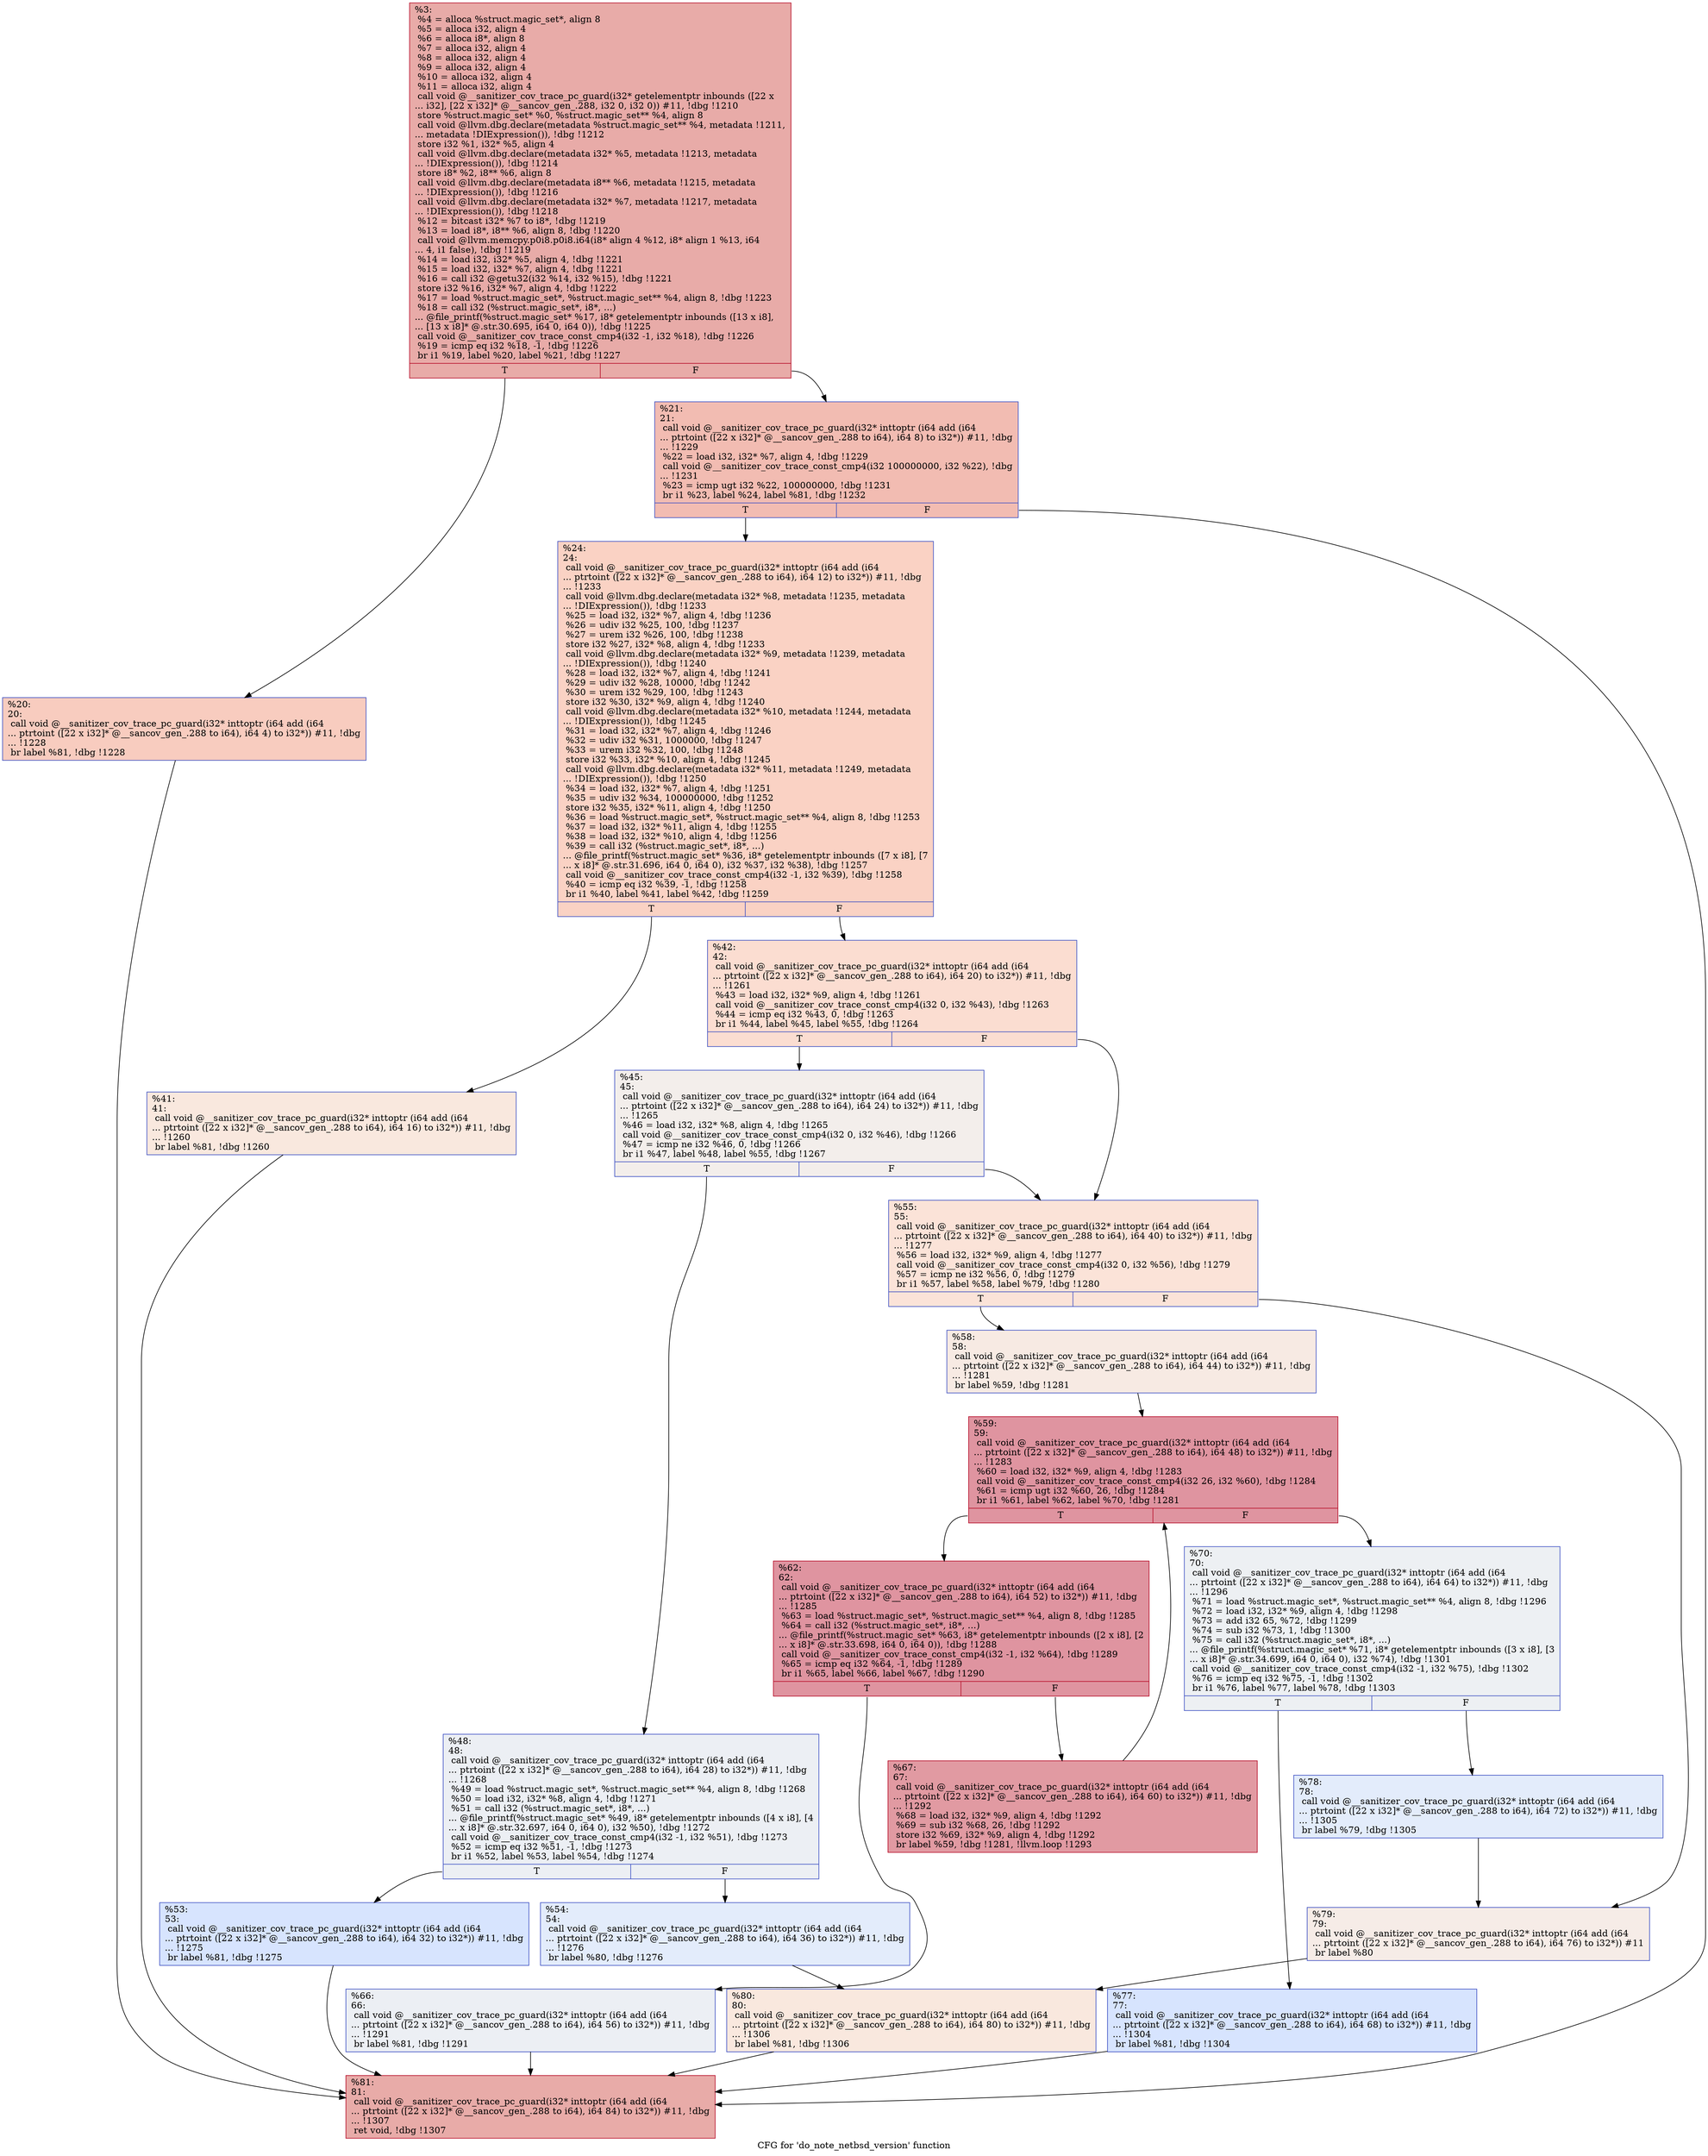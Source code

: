 digraph "CFG for 'do_note_netbsd_version' function" {
	label="CFG for 'do_note_netbsd_version' function";

	Node0x559c5cf26ee0 [shape=record,color="#b70d28ff", style=filled, fillcolor="#cc403a70",label="{%3:\l  %4 = alloca %struct.magic_set*, align 8\l  %5 = alloca i32, align 4\l  %6 = alloca i8*, align 8\l  %7 = alloca i32, align 4\l  %8 = alloca i32, align 4\l  %9 = alloca i32, align 4\l  %10 = alloca i32, align 4\l  %11 = alloca i32, align 4\l  call void @__sanitizer_cov_trace_pc_guard(i32* getelementptr inbounds ([22 x\l... i32], [22 x i32]* @__sancov_gen_.288, i32 0, i32 0)) #11, !dbg !1210\l  store %struct.magic_set* %0, %struct.magic_set** %4, align 8\l  call void @llvm.dbg.declare(metadata %struct.magic_set** %4, metadata !1211,\l... metadata !DIExpression()), !dbg !1212\l  store i32 %1, i32* %5, align 4\l  call void @llvm.dbg.declare(metadata i32* %5, metadata !1213, metadata\l... !DIExpression()), !dbg !1214\l  store i8* %2, i8** %6, align 8\l  call void @llvm.dbg.declare(metadata i8** %6, metadata !1215, metadata\l... !DIExpression()), !dbg !1216\l  call void @llvm.dbg.declare(metadata i32* %7, metadata !1217, metadata\l... !DIExpression()), !dbg !1218\l  %12 = bitcast i32* %7 to i8*, !dbg !1219\l  %13 = load i8*, i8** %6, align 8, !dbg !1220\l  call void @llvm.memcpy.p0i8.p0i8.i64(i8* align 4 %12, i8* align 1 %13, i64\l... 4, i1 false), !dbg !1219\l  %14 = load i32, i32* %5, align 4, !dbg !1221\l  %15 = load i32, i32* %7, align 4, !dbg !1221\l  %16 = call i32 @getu32(i32 %14, i32 %15), !dbg !1221\l  store i32 %16, i32* %7, align 4, !dbg !1222\l  %17 = load %struct.magic_set*, %struct.magic_set** %4, align 8, !dbg !1223\l  %18 = call i32 (%struct.magic_set*, i8*, ...)\l... @file_printf(%struct.magic_set* %17, i8* getelementptr inbounds ([13 x i8],\l... [13 x i8]* @.str.30.695, i64 0, i64 0)), !dbg !1225\l  call void @__sanitizer_cov_trace_const_cmp4(i32 -1, i32 %18), !dbg !1226\l  %19 = icmp eq i32 %18, -1, !dbg !1226\l  br i1 %19, label %20, label %21, !dbg !1227\l|{<s0>T|<s1>F}}"];
	Node0x559c5cf26ee0:s0 -> Node0x559c5cf27070;
	Node0x559c5cf26ee0:s1 -> Node0x559c5cf270c0;
	Node0x559c5cf27070 [shape=record,color="#3d50c3ff", style=filled, fillcolor="#f08b6e70",label="{%20:\l20:                                               \l  call void @__sanitizer_cov_trace_pc_guard(i32* inttoptr (i64 add (i64\l... ptrtoint ([22 x i32]* @__sancov_gen_.288 to i64), i64 4) to i32*)) #11, !dbg\l... !1228\l  br label %81, !dbg !1228\l}"];
	Node0x559c5cf27070 -> Node0x559c5cf276b0;
	Node0x559c5cf270c0 [shape=record,color="#3d50c3ff", style=filled, fillcolor="#e1675170",label="{%21:\l21:                                               \l  call void @__sanitizer_cov_trace_pc_guard(i32* inttoptr (i64 add (i64\l... ptrtoint ([22 x i32]* @__sancov_gen_.288 to i64), i64 8) to i32*)) #11, !dbg\l... !1229\l  %22 = load i32, i32* %7, align 4, !dbg !1229\l  call void @__sanitizer_cov_trace_const_cmp4(i32 100000000, i32 %22), !dbg\l... !1231\l  %23 = icmp ugt i32 %22, 100000000, !dbg !1231\l  br i1 %23, label %24, label %81, !dbg !1232\l|{<s0>T|<s1>F}}"];
	Node0x559c5cf270c0:s0 -> Node0x559c5cf27110;
	Node0x559c5cf270c0:s1 -> Node0x559c5cf276b0;
	Node0x559c5cf27110 [shape=record,color="#3d50c3ff", style=filled, fillcolor="#f4987a70",label="{%24:\l24:                                               \l  call void @__sanitizer_cov_trace_pc_guard(i32* inttoptr (i64 add (i64\l... ptrtoint ([22 x i32]* @__sancov_gen_.288 to i64), i64 12) to i32*)) #11, !dbg\l... !1233\l  call void @llvm.dbg.declare(metadata i32* %8, metadata !1235, metadata\l... !DIExpression()), !dbg !1233\l  %25 = load i32, i32* %7, align 4, !dbg !1236\l  %26 = udiv i32 %25, 100, !dbg !1237\l  %27 = urem i32 %26, 100, !dbg !1238\l  store i32 %27, i32* %8, align 4, !dbg !1233\l  call void @llvm.dbg.declare(metadata i32* %9, metadata !1239, metadata\l... !DIExpression()), !dbg !1240\l  %28 = load i32, i32* %7, align 4, !dbg !1241\l  %29 = udiv i32 %28, 10000, !dbg !1242\l  %30 = urem i32 %29, 100, !dbg !1243\l  store i32 %30, i32* %9, align 4, !dbg !1240\l  call void @llvm.dbg.declare(metadata i32* %10, metadata !1244, metadata\l... !DIExpression()), !dbg !1245\l  %31 = load i32, i32* %7, align 4, !dbg !1246\l  %32 = udiv i32 %31, 1000000, !dbg !1247\l  %33 = urem i32 %32, 100, !dbg !1248\l  store i32 %33, i32* %10, align 4, !dbg !1245\l  call void @llvm.dbg.declare(metadata i32* %11, metadata !1249, metadata\l... !DIExpression()), !dbg !1250\l  %34 = load i32, i32* %7, align 4, !dbg !1251\l  %35 = udiv i32 %34, 100000000, !dbg !1252\l  store i32 %35, i32* %11, align 4, !dbg !1250\l  %36 = load %struct.magic_set*, %struct.magic_set** %4, align 8, !dbg !1253\l  %37 = load i32, i32* %11, align 4, !dbg !1255\l  %38 = load i32, i32* %10, align 4, !dbg !1256\l  %39 = call i32 (%struct.magic_set*, i8*, ...)\l... @file_printf(%struct.magic_set* %36, i8* getelementptr inbounds ([7 x i8], [7\l... x i8]* @.str.31.696, i64 0, i64 0), i32 %37, i32 %38), !dbg !1257\l  call void @__sanitizer_cov_trace_const_cmp4(i32 -1, i32 %39), !dbg !1258\l  %40 = icmp eq i32 %39, -1, !dbg !1258\l  br i1 %40, label %41, label %42, !dbg !1259\l|{<s0>T|<s1>F}}"];
	Node0x559c5cf27110:s0 -> Node0x559c5cf27160;
	Node0x559c5cf27110:s1 -> Node0x559c5cf271b0;
	Node0x559c5cf27160 [shape=record,color="#3d50c3ff", style=filled, fillcolor="#f2cab570",label="{%41:\l41:                                               \l  call void @__sanitizer_cov_trace_pc_guard(i32* inttoptr (i64 add (i64\l... ptrtoint ([22 x i32]* @__sancov_gen_.288 to i64), i64 16) to i32*)) #11, !dbg\l... !1260\l  br label %81, !dbg !1260\l}"];
	Node0x559c5cf27160 -> Node0x559c5cf276b0;
	Node0x559c5cf271b0 [shape=record,color="#3d50c3ff", style=filled, fillcolor="#f7b39670",label="{%42:\l42:                                               \l  call void @__sanitizer_cov_trace_pc_guard(i32* inttoptr (i64 add (i64\l... ptrtoint ([22 x i32]* @__sancov_gen_.288 to i64), i64 20) to i32*)) #11, !dbg\l... !1261\l  %43 = load i32, i32* %9, align 4, !dbg !1261\l  call void @__sanitizer_cov_trace_const_cmp4(i32 0, i32 %43), !dbg !1263\l  %44 = icmp eq i32 %43, 0, !dbg !1263\l  br i1 %44, label %45, label %55, !dbg !1264\l|{<s0>T|<s1>F}}"];
	Node0x559c5cf271b0:s0 -> Node0x559c5cf27200;
	Node0x559c5cf271b0:s1 -> Node0x559c5cf27340;
	Node0x559c5cf27200 [shape=record,color="#3d50c3ff", style=filled, fillcolor="#e5d8d170",label="{%45:\l45:                                               \l  call void @__sanitizer_cov_trace_pc_guard(i32* inttoptr (i64 add (i64\l... ptrtoint ([22 x i32]* @__sancov_gen_.288 to i64), i64 24) to i32*)) #11, !dbg\l... !1265\l  %46 = load i32, i32* %8, align 4, !dbg !1265\l  call void @__sanitizer_cov_trace_const_cmp4(i32 0, i32 %46), !dbg !1266\l  %47 = icmp ne i32 %46, 0, !dbg !1266\l  br i1 %47, label %48, label %55, !dbg !1267\l|{<s0>T|<s1>F}}"];
	Node0x559c5cf27200:s0 -> Node0x559c5cf27250;
	Node0x559c5cf27200:s1 -> Node0x559c5cf27340;
	Node0x559c5cf27250 [shape=record,color="#3d50c3ff", style=filled, fillcolor="#d4dbe670",label="{%48:\l48:                                               \l  call void @__sanitizer_cov_trace_pc_guard(i32* inttoptr (i64 add (i64\l... ptrtoint ([22 x i32]* @__sancov_gen_.288 to i64), i64 28) to i32*)) #11, !dbg\l... !1268\l  %49 = load %struct.magic_set*, %struct.magic_set** %4, align 8, !dbg !1268\l  %50 = load i32, i32* %8, align 4, !dbg !1271\l  %51 = call i32 (%struct.magic_set*, i8*, ...)\l... @file_printf(%struct.magic_set* %49, i8* getelementptr inbounds ([4 x i8], [4\l... x i8]* @.str.32.697, i64 0, i64 0), i32 %50), !dbg !1272\l  call void @__sanitizer_cov_trace_const_cmp4(i32 -1, i32 %51), !dbg !1273\l  %52 = icmp eq i32 %51, -1, !dbg !1273\l  br i1 %52, label %53, label %54, !dbg !1274\l|{<s0>T|<s1>F}}"];
	Node0x559c5cf27250:s0 -> Node0x559c5cf272a0;
	Node0x559c5cf27250:s1 -> Node0x559c5cf272f0;
	Node0x559c5cf272a0 [shape=record,color="#3d50c3ff", style=filled, fillcolor="#a5c3fe70",label="{%53:\l53:                                               \l  call void @__sanitizer_cov_trace_pc_guard(i32* inttoptr (i64 add (i64\l... ptrtoint ([22 x i32]* @__sancov_gen_.288 to i64), i64 32) to i32*)) #11, !dbg\l... !1275\l  br label %81, !dbg !1275\l}"];
	Node0x559c5cf272a0 -> Node0x559c5cf276b0;
	Node0x559c5cf272f0 [shape=record,color="#3d50c3ff", style=filled, fillcolor="#bfd3f670",label="{%54:\l54:                                               \l  call void @__sanitizer_cov_trace_pc_guard(i32* inttoptr (i64 add (i64\l... ptrtoint ([22 x i32]* @__sancov_gen_.288 to i64), i64 36) to i32*)) #11, !dbg\l... !1276\l  br label %80, !dbg !1276\l}"];
	Node0x559c5cf272f0 -> Node0x559c5cf27660;
	Node0x559c5cf27340 [shape=record,color="#3d50c3ff", style=filled, fillcolor="#f6bfa670",label="{%55:\l55:                                               \l  call void @__sanitizer_cov_trace_pc_guard(i32* inttoptr (i64 add (i64\l... ptrtoint ([22 x i32]* @__sancov_gen_.288 to i64), i64 40) to i32*)) #11, !dbg\l... !1277\l  %56 = load i32, i32* %9, align 4, !dbg !1277\l  call void @__sanitizer_cov_trace_const_cmp4(i32 0, i32 %56), !dbg !1279\l  %57 = icmp ne i32 %56, 0, !dbg !1279\l  br i1 %57, label %58, label %79, !dbg !1280\l|{<s0>T|<s1>F}}"];
	Node0x559c5cf27340:s0 -> Node0x559c5cf27390;
	Node0x559c5cf27340:s1 -> Node0x559c5cf27610;
	Node0x559c5cf27390 [shape=record,color="#3d50c3ff", style=filled, fillcolor="#eed0c070",label="{%58:\l58:                                               \l  call void @__sanitizer_cov_trace_pc_guard(i32* inttoptr (i64 add (i64\l... ptrtoint ([22 x i32]* @__sancov_gen_.288 to i64), i64 44) to i32*)) #11, !dbg\l... !1281\l  br label %59, !dbg !1281\l}"];
	Node0x559c5cf27390 -> Node0x559c5cf273e0;
	Node0x559c5cf273e0 [shape=record,color="#b70d28ff", style=filled, fillcolor="#b70d2870",label="{%59:\l59:                                               \l  call void @__sanitizer_cov_trace_pc_guard(i32* inttoptr (i64 add (i64\l... ptrtoint ([22 x i32]* @__sancov_gen_.288 to i64), i64 48) to i32*)) #11, !dbg\l... !1283\l  %60 = load i32, i32* %9, align 4, !dbg !1283\l  call void @__sanitizer_cov_trace_const_cmp4(i32 26, i32 %60), !dbg !1284\l  %61 = icmp ugt i32 %60, 26, !dbg !1284\l  br i1 %61, label %62, label %70, !dbg !1281\l|{<s0>T|<s1>F}}"];
	Node0x559c5cf273e0:s0 -> Node0x559c5cf27430;
	Node0x559c5cf273e0:s1 -> Node0x559c5cf27520;
	Node0x559c5cf27430 [shape=record,color="#b70d28ff", style=filled, fillcolor="#b70d2870",label="{%62:\l62:                                               \l  call void @__sanitizer_cov_trace_pc_guard(i32* inttoptr (i64 add (i64\l... ptrtoint ([22 x i32]* @__sancov_gen_.288 to i64), i64 52) to i32*)) #11, !dbg\l... !1285\l  %63 = load %struct.magic_set*, %struct.magic_set** %4, align 8, !dbg !1285\l  %64 = call i32 (%struct.magic_set*, i8*, ...)\l... @file_printf(%struct.magic_set* %63, i8* getelementptr inbounds ([2 x i8], [2\l... x i8]* @.str.33.698, i64 0, i64 0)), !dbg !1288\l  call void @__sanitizer_cov_trace_const_cmp4(i32 -1, i32 %64), !dbg !1289\l  %65 = icmp eq i32 %64, -1, !dbg !1289\l  br i1 %65, label %66, label %67, !dbg !1290\l|{<s0>T|<s1>F}}"];
	Node0x559c5cf27430:s0 -> Node0x559c5cf27480;
	Node0x559c5cf27430:s1 -> Node0x559c5cf274d0;
	Node0x559c5cf27480 [shape=record,color="#3d50c3ff", style=filled, fillcolor="#d4dbe670",label="{%66:\l66:                                               \l  call void @__sanitizer_cov_trace_pc_guard(i32* inttoptr (i64 add (i64\l... ptrtoint ([22 x i32]* @__sancov_gen_.288 to i64), i64 56) to i32*)) #11, !dbg\l... !1291\l  br label %81, !dbg !1291\l}"];
	Node0x559c5cf27480 -> Node0x559c5cf276b0;
	Node0x559c5cf274d0 [shape=record,color="#b70d28ff", style=filled, fillcolor="#bb1b2c70",label="{%67:\l67:                                               \l  call void @__sanitizer_cov_trace_pc_guard(i32* inttoptr (i64 add (i64\l... ptrtoint ([22 x i32]* @__sancov_gen_.288 to i64), i64 60) to i32*)) #11, !dbg\l... !1292\l  %68 = load i32, i32* %9, align 4, !dbg !1292\l  %69 = sub i32 %68, 26, !dbg !1292\l  store i32 %69, i32* %9, align 4, !dbg !1292\l  br label %59, !dbg !1281, !llvm.loop !1293\l}"];
	Node0x559c5cf274d0 -> Node0x559c5cf273e0;
	Node0x559c5cf27520 [shape=record,color="#3d50c3ff", style=filled, fillcolor="#d6dce470",label="{%70:\l70:                                               \l  call void @__sanitizer_cov_trace_pc_guard(i32* inttoptr (i64 add (i64\l... ptrtoint ([22 x i32]* @__sancov_gen_.288 to i64), i64 64) to i32*)) #11, !dbg\l... !1296\l  %71 = load %struct.magic_set*, %struct.magic_set** %4, align 8, !dbg !1296\l  %72 = load i32, i32* %9, align 4, !dbg !1298\l  %73 = add i32 65, %72, !dbg !1299\l  %74 = sub i32 %73, 1, !dbg !1300\l  %75 = call i32 (%struct.magic_set*, i8*, ...)\l... @file_printf(%struct.magic_set* %71, i8* getelementptr inbounds ([3 x i8], [3\l... x i8]* @.str.34.699, i64 0, i64 0), i32 %74), !dbg !1301\l  call void @__sanitizer_cov_trace_const_cmp4(i32 -1, i32 %75), !dbg !1302\l  %76 = icmp eq i32 %75, -1, !dbg !1302\l  br i1 %76, label %77, label %78, !dbg !1303\l|{<s0>T|<s1>F}}"];
	Node0x559c5cf27520:s0 -> Node0x559c5cf27570;
	Node0x559c5cf27520:s1 -> Node0x559c5cf275c0;
	Node0x559c5cf27570 [shape=record,color="#3d50c3ff", style=filled, fillcolor="#a5c3fe70",label="{%77:\l77:                                               \l  call void @__sanitizer_cov_trace_pc_guard(i32* inttoptr (i64 add (i64\l... ptrtoint ([22 x i32]* @__sancov_gen_.288 to i64), i64 68) to i32*)) #11, !dbg\l... !1304\l  br label %81, !dbg !1304\l}"];
	Node0x559c5cf27570 -> Node0x559c5cf276b0;
	Node0x559c5cf275c0 [shape=record,color="#3d50c3ff", style=filled, fillcolor="#bfd3f670",label="{%78:\l78:                                               \l  call void @__sanitizer_cov_trace_pc_guard(i32* inttoptr (i64 add (i64\l... ptrtoint ([22 x i32]* @__sancov_gen_.288 to i64), i64 72) to i32*)) #11, !dbg\l... !1305\l  br label %79, !dbg !1305\l}"];
	Node0x559c5cf275c0 -> Node0x559c5cf27610;
	Node0x559c5cf27610 [shape=record,color="#3d50c3ff", style=filled, fillcolor="#ead5c970",label="{%79:\l79:                                               \l  call void @__sanitizer_cov_trace_pc_guard(i32* inttoptr (i64 add (i64\l... ptrtoint ([22 x i32]* @__sancov_gen_.288 to i64), i64 76) to i32*)) #11\l  br label %80\l}"];
	Node0x559c5cf27610 -> Node0x559c5cf27660;
	Node0x559c5cf27660 [shape=record,color="#3d50c3ff", style=filled, fillcolor="#f2cab570",label="{%80:\l80:                                               \l  call void @__sanitizer_cov_trace_pc_guard(i32* inttoptr (i64 add (i64\l... ptrtoint ([22 x i32]* @__sancov_gen_.288 to i64), i64 80) to i32*)) #11, !dbg\l... !1306\l  br label %81, !dbg !1306\l}"];
	Node0x559c5cf27660 -> Node0x559c5cf276b0;
	Node0x559c5cf276b0 [shape=record,color="#b70d28ff", style=filled, fillcolor="#cc403a70",label="{%81:\l81:                                               \l  call void @__sanitizer_cov_trace_pc_guard(i32* inttoptr (i64 add (i64\l... ptrtoint ([22 x i32]* @__sancov_gen_.288 to i64), i64 84) to i32*)) #11, !dbg\l... !1307\l  ret void, !dbg !1307\l}"];
}
